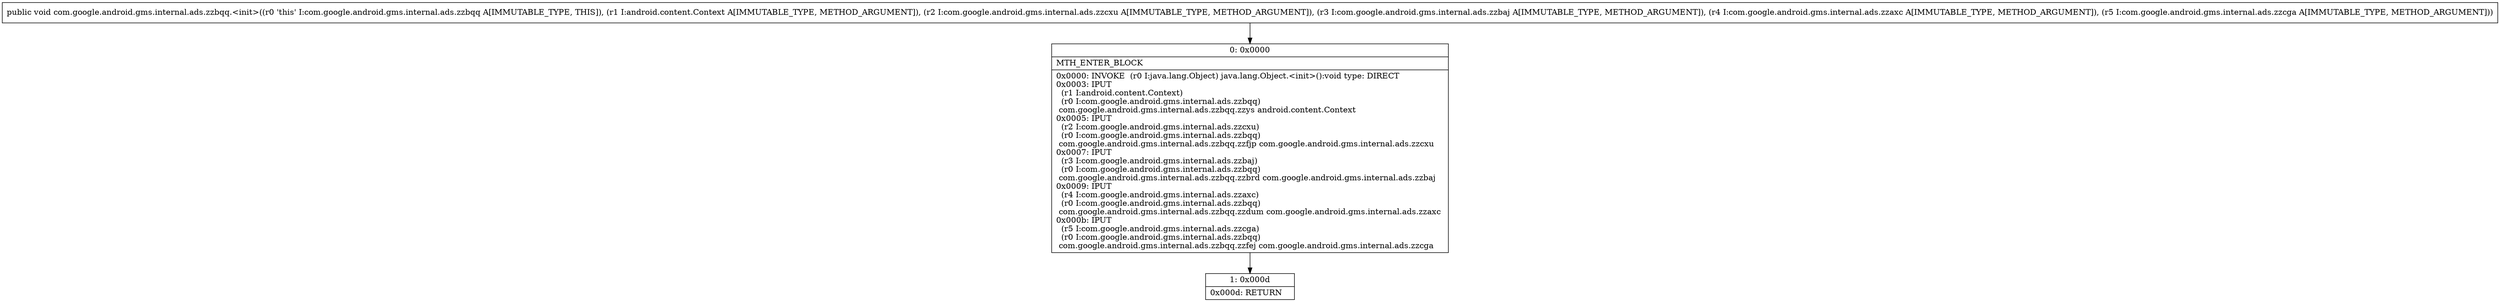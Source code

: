 digraph "CFG forcom.google.android.gms.internal.ads.zzbqq.\<init\>(Landroid\/content\/Context;Lcom\/google\/android\/gms\/internal\/ads\/zzcxu;Lcom\/google\/android\/gms\/internal\/ads\/zzbaj;Lcom\/google\/android\/gms\/internal\/ads\/zzaxc;Lcom\/google\/android\/gms\/internal\/ads\/zzcga;)V" {
Node_0 [shape=record,label="{0\:\ 0x0000|MTH_ENTER_BLOCK\l|0x0000: INVOKE  (r0 I:java.lang.Object) java.lang.Object.\<init\>():void type: DIRECT \l0x0003: IPUT  \l  (r1 I:android.content.Context)\l  (r0 I:com.google.android.gms.internal.ads.zzbqq)\l com.google.android.gms.internal.ads.zzbqq.zzys android.content.Context \l0x0005: IPUT  \l  (r2 I:com.google.android.gms.internal.ads.zzcxu)\l  (r0 I:com.google.android.gms.internal.ads.zzbqq)\l com.google.android.gms.internal.ads.zzbqq.zzfjp com.google.android.gms.internal.ads.zzcxu \l0x0007: IPUT  \l  (r3 I:com.google.android.gms.internal.ads.zzbaj)\l  (r0 I:com.google.android.gms.internal.ads.zzbqq)\l com.google.android.gms.internal.ads.zzbqq.zzbrd com.google.android.gms.internal.ads.zzbaj \l0x0009: IPUT  \l  (r4 I:com.google.android.gms.internal.ads.zzaxc)\l  (r0 I:com.google.android.gms.internal.ads.zzbqq)\l com.google.android.gms.internal.ads.zzbqq.zzdum com.google.android.gms.internal.ads.zzaxc \l0x000b: IPUT  \l  (r5 I:com.google.android.gms.internal.ads.zzcga)\l  (r0 I:com.google.android.gms.internal.ads.zzbqq)\l com.google.android.gms.internal.ads.zzbqq.zzfej com.google.android.gms.internal.ads.zzcga \l}"];
Node_1 [shape=record,label="{1\:\ 0x000d|0x000d: RETURN   \l}"];
MethodNode[shape=record,label="{public void com.google.android.gms.internal.ads.zzbqq.\<init\>((r0 'this' I:com.google.android.gms.internal.ads.zzbqq A[IMMUTABLE_TYPE, THIS]), (r1 I:android.content.Context A[IMMUTABLE_TYPE, METHOD_ARGUMENT]), (r2 I:com.google.android.gms.internal.ads.zzcxu A[IMMUTABLE_TYPE, METHOD_ARGUMENT]), (r3 I:com.google.android.gms.internal.ads.zzbaj A[IMMUTABLE_TYPE, METHOD_ARGUMENT]), (r4 I:com.google.android.gms.internal.ads.zzaxc A[IMMUTABLE_TYPE, METHOD_ARGUMENT]), (r5 I:com.google.android.gms.internal.ads.zzcga A[IMMUTABLE_TYPE, METHOD_ARGUMENT])) }"];
MethodNode -> Node_0;
Node_0 -> Node_1;
}

